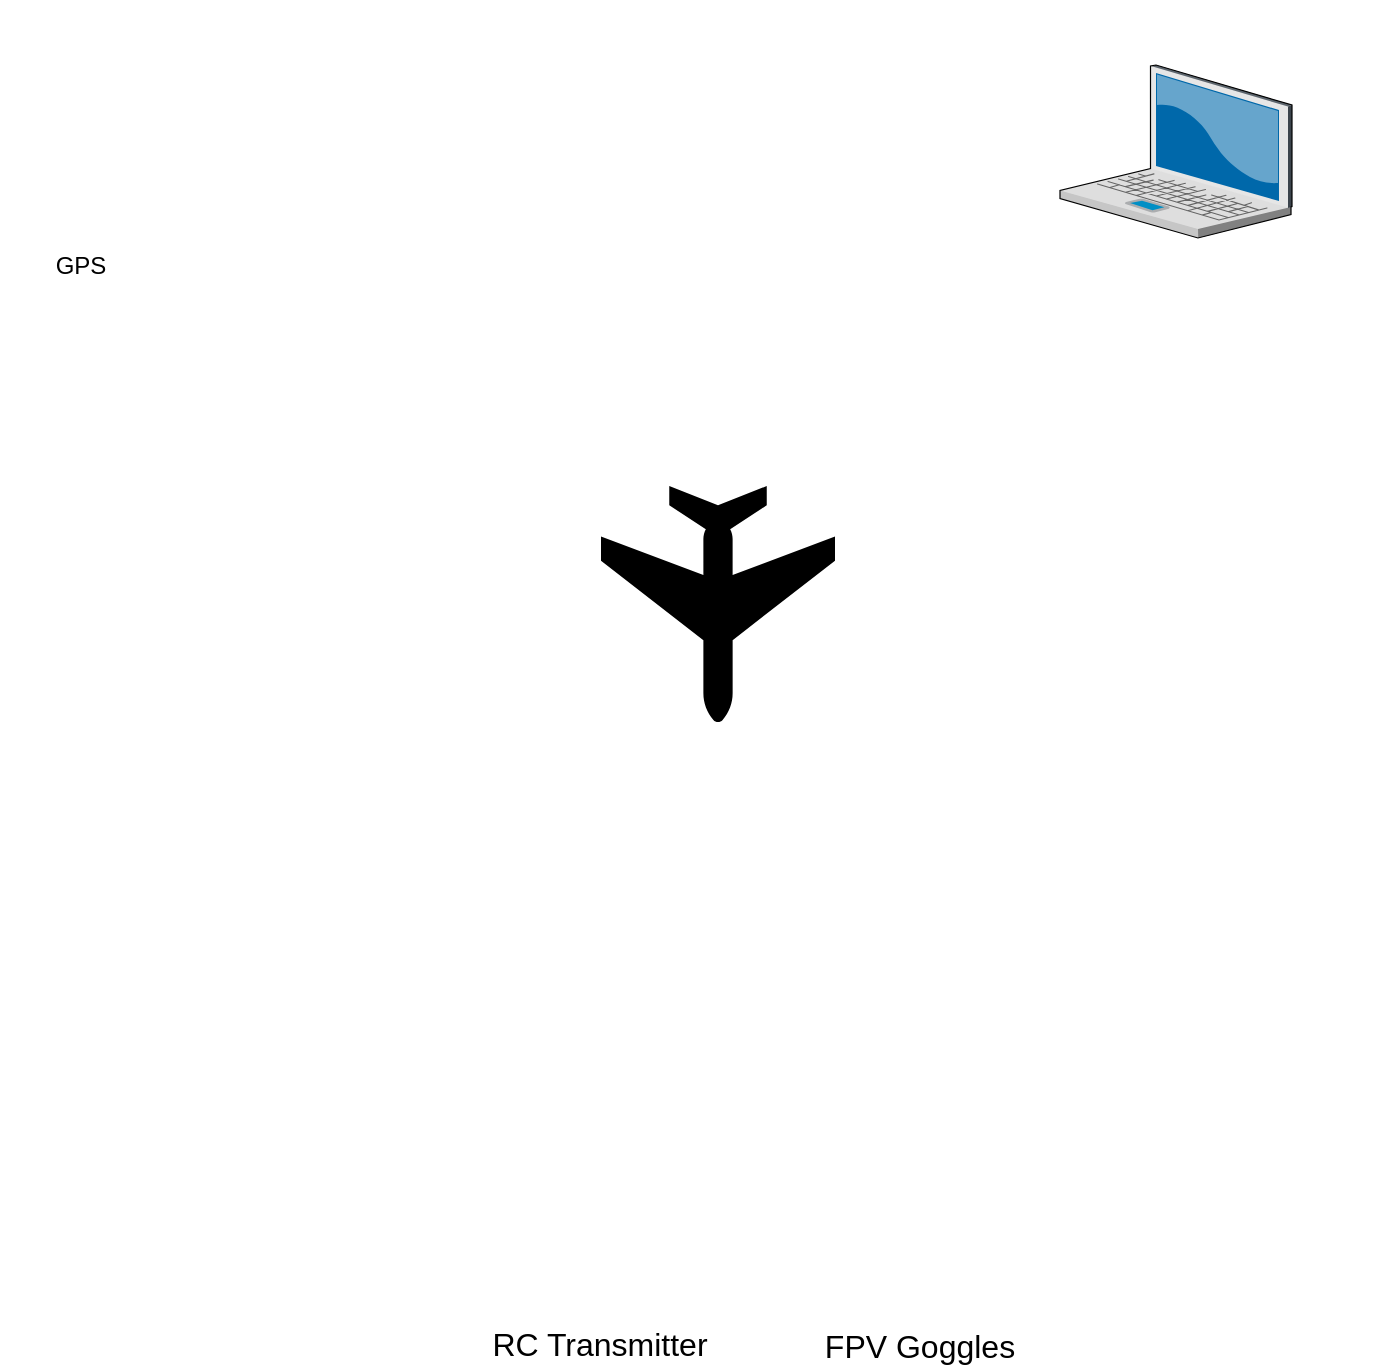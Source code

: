 <mxfile version="16.5.3" type="github">
  <diagram id="oCuOEWk8SFERVtFBZjPN" name="Page-1">
    <mxGraphModel dx="1082" dy="674" grid="1" gridSize="10" guides="1" tooltips="1" connect="1" arrows="1" fold="1" page="1" pageScale="1" pageWidth="827" pageHeight="1169" math="0" shadow="0">
      <root>
        <mxCell id="0" />
        <mxCell id="1" parent="0" />
        <mxCell id="-czBTv5WImqDvt4zRauN-1" value="" style="shape=image;html=1;verticalAlign=top;verticalLabelPosition=bottom;labelBackgroundColor=#ffffff;imageAspect=0;aspect=fixed;image=https://cdn1.iconfinder.com/data/icons/unicons-line-vol-6/24/tear-128.png;rotation=-180;imageBackground=default;" vertex="1" parent="1">
          <mxGeometry x="320" y="40" width="158" height="158" as="geometry" />
        </mxCell>
        <mxCell id="-czBTv5WImqDvt4zRauN-2" value="" style="shape=mxgraph.signs.transportation.airplane_3;html=1;pointerEvents=1;fillColor=#000000;strokeColor=none;verticalLabelPosition=bottom;verticalAlign=top;align=center;rotation=-180;" vertex="1" parent="1">
          <mxGeometry x="340.5" y="282" width="117" height="118" as="geometry" />
        </mxCell>
        <mxCell id="-czBTv5WImqDvt4zRauN-4" value="" style="shape=image;html=1;verticalAlign=top;verticalLabelPosition=bottom;labelBackgroundColor=#ffffff;imageAspect=0;aspect=fixed;image=https://cdn0.iconfinder.com/data/icons/call-center-and-service/32/44-Antenna-128.png" vertex="1" parent="1">
          <mxGeometry x="610" y="400" width="128" height="128" as="geometry" />
        </mxCell>
        <mxCell id="-czBTv5WImqDvt4zRauN-5" value="" style="shape=image;html=1;verticalAlign=top;verticalLabelPosition=bottom;labelBackgroundColor=#ffffff;imageAspect=0;aspect=fixed;image=https://cdn1.iconfinder.com/data/icons/computer-hardware-hand-drawn-vol-1/52/signal__device__technology__radar__satellite__antenna__tower-128.png" vertex="1" parent="1">
          <mxGeometry x="590" y="198" width="62" height="62" as="geometry" />
        </mxCell>
        <mxCell id="-czBTv5WImqDvt4zRauN-6" value="GPS" style="shape=image;html=1;verticalAlign=top;verticalLabelPosition=bottom;labelBackgroundColor=#ffffff;imageAspect=0;aspect=fixed;image=https://cdn2.iconfinder.com/data/icons/web-development-and-studio/512/50_satellite_antenna_radar_space_Signal_space-128.png" vertex="1" parent="1">
          <mxGeometry x="40" y="78" width="80" height="80" as="geometry" />
        </mxCell>
        <mxCell id="-czBTv5WImqDvt4zRauN-10" value="" style="verticalLabelPosition=bottom;sketch=0;aspect=fixed;html=1;verticalAlign=top;strokeColor=none;align=center;outlineConnect=0;shape=mxgraph.citrix.laptop_2;fillColor=#000000;" vertex="1" parent="1">
          <mxGeometry x="570" y="71.5" width="116" height="86.5" as="geometry" />
        </mxCell>
        <mxCell id="-czBTv5WImqDvt4zRauN-14" value="RC Transmitter&#xa;" style="group;verticalAlign=top;labelPosition=center;verticalLabelPosition=bottom;align=center;spacingTop=-25;fontSize=16;" vertex="1" connectable="0" parent="1">
          <mxGeometry x="280" y="600" width="120" height="120" as="geometry" />
        </mxCell>
        <mxCell id="-czBTv5WImqDvt4zRauN-12" value="" style="shape=image;html=1;verticalAlign=top;verticalLabelPosition=bottom;labelBackgroundColor=#ffffff;imageAspect=0;aspect=fixed;image=https://cdn0.iconfinder.com/data/icons/electronics-line-style/64/Joystick-128.png;strokeColor=#000000;fillColor=#000000;" vertex="1" parent="-czBTv5WImqDvt4zRauN-14">
          <mxGeometry y="8.696" width="110" height="110" as="geometry" />
        </mxCell>
        <mxCell id="-czBTv5WImqDvt4zRauN-13" value="" style="shape=image;html=1;verticalAlign=top;verticalLabelPosition=bottom;labelBackgroundColor=#ffffff;imageAspect=0;aspect=fixed;image=https://cdn1.iconfinder.com/data/icons/computer-hardware-hand-drawn-vol-1/52/signal__device__technology__radar__satellite__antenna__tower-128.png" vertex="1" parent="-czBTv5WImqDvt4zRauN-14">
          <mxGeometry x="40.312" width="36.094" height="36.094" as="geometry" />
        </mxCell>
        <mxCell id="-czBTv5WImqDvt4zRauN-16" value="FPV Goggles" style="group;fontSize=16;labelPosition=center;verticalLabelPosition=bottom;align=center;verticalAlign=top;spacingTop=-24;" vertex="1" connectable="0" parent="1">
          <mxGeometry x="440" y="600" width="120" height="120" as="geometry" />
        </mxCell>
        <mxCell id="-czBTv5WImqDvt4zRauN-7" value="" style="shape=image;html=1;verticalAlign=top;verticalLabelPosition=bottom;labelBackgroundColor=#ffffff;imageAspect=0;aspect=fixed;image=https://cdn2.iconfinder.com/data/icons/freecns-cumulus/16/519647-150_Glasses-128.png" vertex="1" parent="-czBTv5WImqDvt4zRauN-16">
          <mxGeometry width="112.5" height="112.5" as="geometry" />
        </mxCell>
        <mxCell id="-czBTv5WImqDvt4zRauN-15" value="" style="shape=image;html=1;verticalAlign=top;verticalLabelPosition=bottom;labelBackgroundColor=#ffffff;imageAspect=0;aspect=fixed;image=https://cdn1.iconfinder.com/data/icons/computer-hardware-hand-drawn-vol-1/52/signal__device__technology__radar__satellite__antenna__tower-128.png" vertex="1" parent="-czBTv5WImqDvt4zRauN-16">
          <mxGeometry x="41.25" y="18.75" width="35.156" height="35.156" as="geometry" />
        </mxCell>
      </root>
    </mxGraphModel>
  </diagram>
</mxfile>
